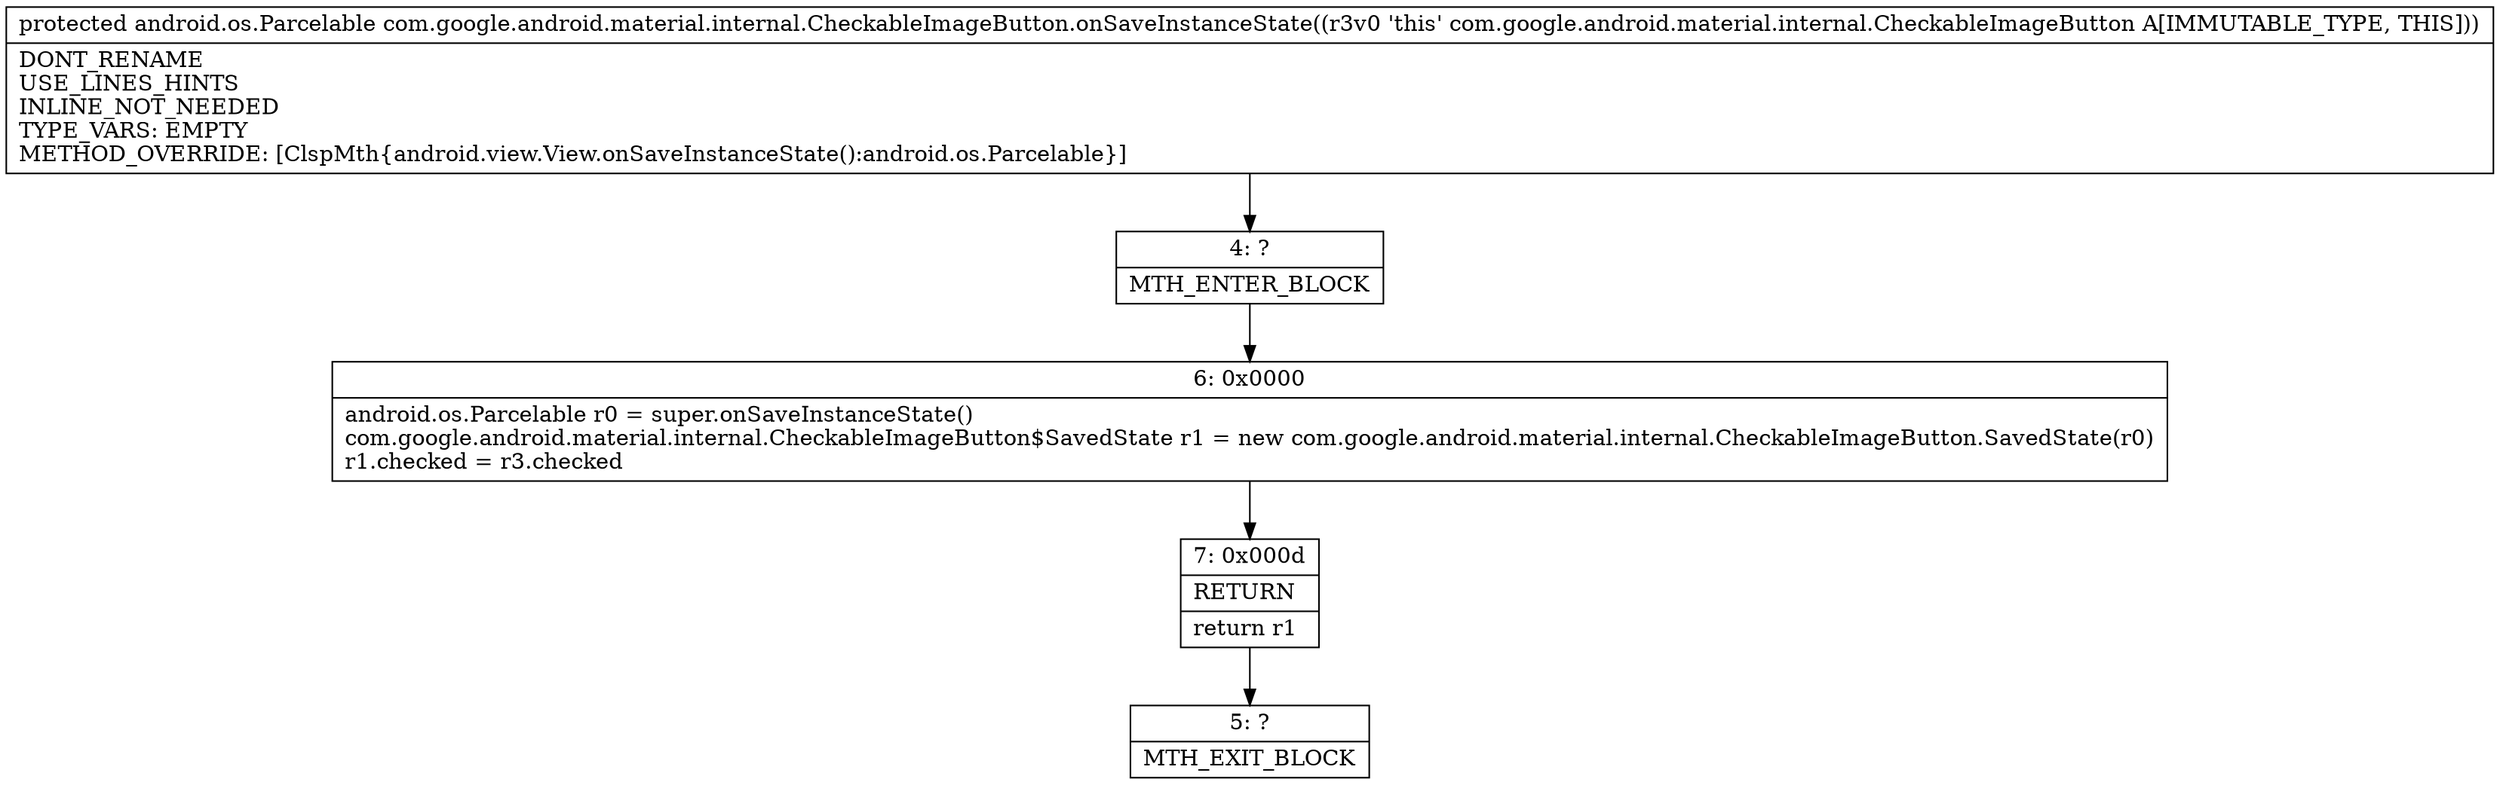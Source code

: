 digraph "CFG forcom.google.android.material.internal.CheckableImageButton.onSaveInstanceState()Landroid\/os\/Parcelable;" {
Node_4 [shape=record,label="{4\:\ ?|MTH_ENTER_BLOCK\l}"];
Node_6 [shape=record,label="{6\:\ 0x0000|android.os.Parcelable r0 = super.onSaveInstanceState()\lcom.google.android.material.internal.CheckableImageButton$SavedState r1 = new com.google.android.material.internal.CheckableImageButton.SavedState(r0)\lr1.checked = r3.checked\l}"];
Node_7 [shape=record,label="{7\:\ 0x000d|RETURN\l|return r1\l}"];
Node_5 [shape=record,label="{5\:\ ?|MTH_EXIT_BLOCK\l}"];
MethodNode[shape=record,label="{protected android.os.Parcelable com.google.android.material.internal.CheckableImageButton.onSaveInstanceState((r3v0 'this' com.google.android.material.internal.CheckableImageButton A[IMMUTABLE_TYPE, THIS]))  | DONT_RENAME\lUSE_LINES_HINTS\lINLINE_NOT_NEEDED\lTYPE_VARS: EMPTY\lMETHOD_OVERRIDE: [ClspMth\{android.view.View.onSaveInstanceState():android.os.Parcelable\}]\l}"];
MethodNode -> Node_4;Node_4 -> Node_6;
Node_6 -> Node_7;
Node_7 -> Node_5;
}

